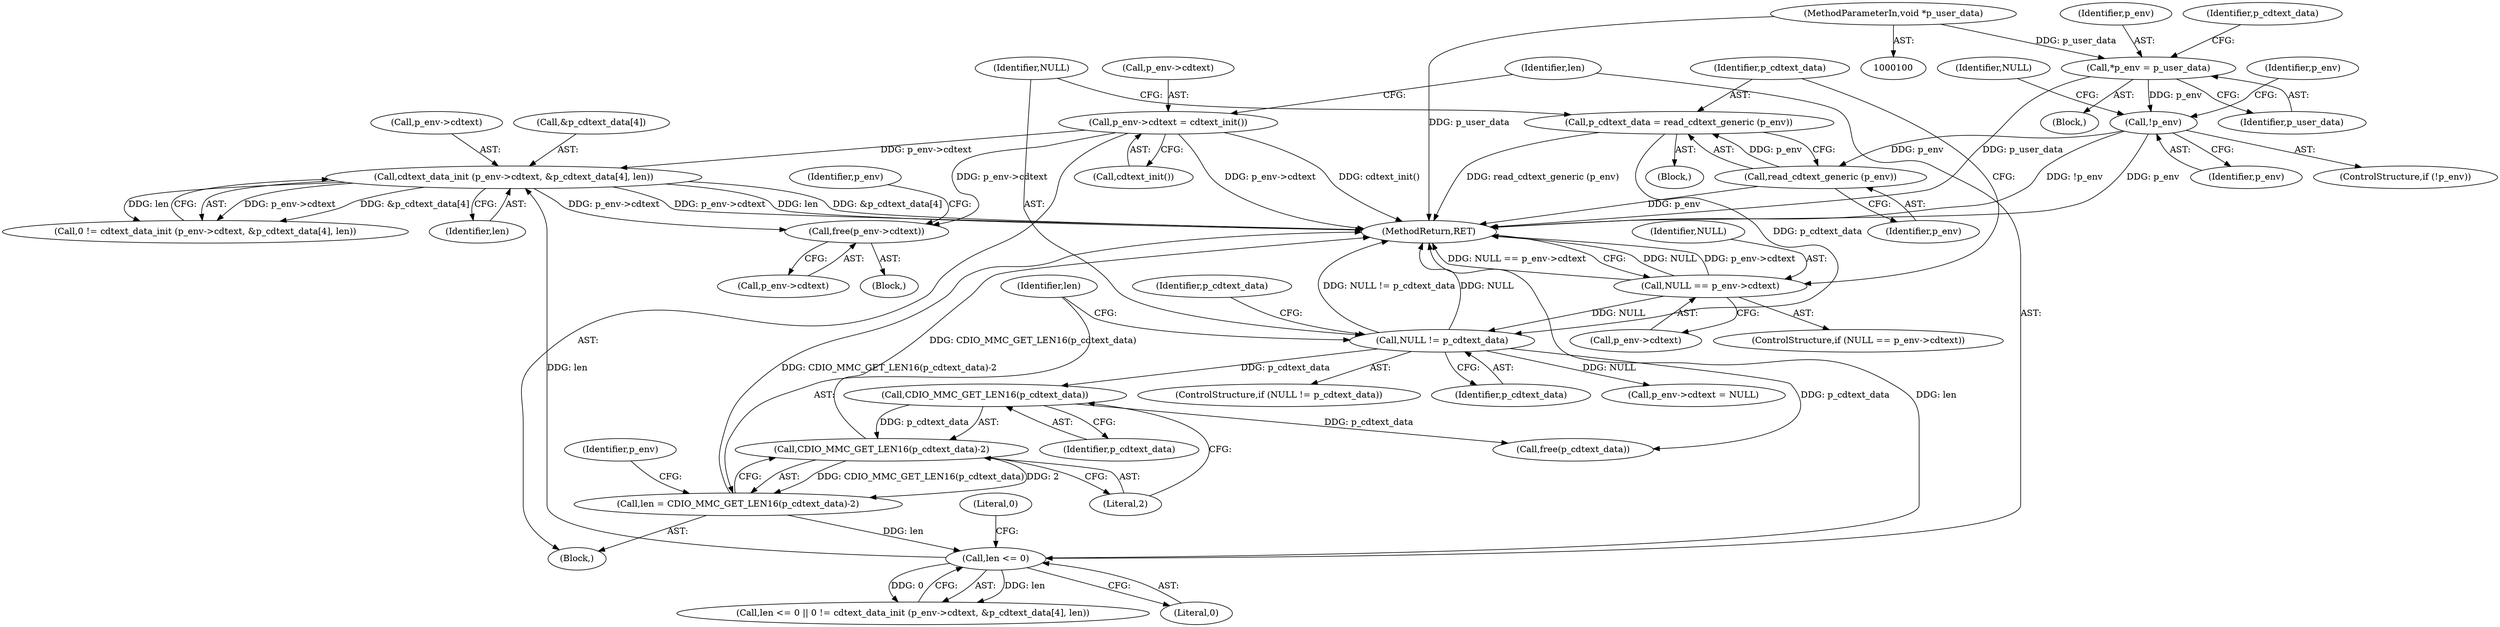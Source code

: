 digraph "0_savannah_f6f9c48fb40b8a1e8218799724b0b61a7161eb1d@API" {
"1000172" [label="(Call,free(p_env->cdtext))"];
"1000157" [label="(Call,cdtext_data_init (p_env->cdtext, &p_cdtext_data[4], len))"];
"1000145" [label="(Call,p_env->cdtext = cdtext_init())"];
"1000152" [label="(Call,len <= 0)"];
"1000139" [label="(Call,len = CDIO_MMC_GET_LEN16(p_cdtext_data)-2)"];
"1000141" [label="(Call,CDIO_MMC_GET_LEN16(p_cdtext_data)-2)"];
"1000142" [label="(Call,CDIO_MMC_GET_LEN16(p_cdtext_data))"];
"1000135" [label="(Call,NULL != p_cdtext_data)"];
"1000124" [label="(Call,NULL == p_env->cdtext)"];
"1000130" [label="(Call,p_cdtext_data = read_cdtext_generic (p_env))"];
"1000132" [label="(Call,read_cdtext_generic (p_env))"];
"1000113" [label="(Call,!p_env)"];
"1000104" [label="(Call,*p_env = p_user_data)"];
"1000101" [label="(MethodParameterIn,void *p_user_data)"];
"1000138" [label="(Block,)"];
"1000104" [label="(Call,*p_env = p_user_data)"];
"1000153" [label="(Identifier,len)"];
"1000126" [label="(Call,p_env->cdtext)"];
"1000157" [label="(Call,cdtext_data_init (p_env->cdtext, &p_cdtext_data[4], len))"];
"1000151" [label="(Call,len <= 0 || 0 != cdtext_data_init (p_env->cdtext, &p_cdtext_data[4], len))"];
"1000124" [label="(Call,NULL == p_env->cdtext)"];
"1000147" [label="(Identifier,p_env)"];
"1000172" [label="(Call,free(p_env->cdtext))"];
"1000158" [label="(Call,p_env->cdtext)"];
"1000183" [label="(MethodReturn,RET)"];
"1000114" [label="(Identifier,p_env)"];
"1000178" [label="(Identifier,p_env)"];
"1000145" [label="(Call,p_env->cdtext = cdtext_init())"];
"1000113" [label="(Call,!p_env)"];
"1000132" [label="(Call,read_cdtext_generic (p_env))"];
"1000112" [label="(ControlStructure,if (!p_env))"];
"1000130" [label="(Call,p_cdtext_data = read_cdtext_generic (p_env))"];
"1000106" [label="(Identifier,p_user_data)"];
"1000146" [label="(Call,p_env->cdtext)"];
"1000105" [label="(Identifier,p_env)"];
"1000140" [label="(Identifier,len)"];
"1000116" [label="(Identifier,NULL)"];
"1000129" [label="(Block,)"];
"1000131" [label="(Identifier,p_cdtext_data)"];
"1000176" [label="(Call,p_env->cdtext = NULL)"];
"1000101" [label="(MethodParameterIn,void *p_user_data)"];
"1000161" [label="(Call,&p_cdtext_data[4])"];
"1000137" [label="(Identifier,p_cdtext_data)"];
"1000135" [label="(Call,NULL != p_cdtext_data)"];
"1000156" [label="(Literal,0)"];
"1000102" [label="(Block,)"];
"1000136" [label="(Identifier,NULL)"];
"1000133" [label="(Identifier,p_env)"];
"1000181" [label="(Call,free(p_cdtext_data))"];
"1000149" [label="(Call,cdtext_init())"];
"1000144" [label="(Literal,2)"];
"1000119" [label="(Identifier,p_env)"];
"1000142" [label="(Call,CDIO_MMC_GET_LEN16(p_cdtext_data))"];
"1000139" [label="(Call,len = CDIO_MMC_GET_LEN16(p_cdtext_data)-2)"];
"1000109" [label="(Identifier,p_cdtext_data)"];
"1000154" [label="(Literal,0)"];
"1000155" [label="(Call,0 != cdtext_data_init (p_env->cdtext, &p_cdtext_data[4], len))"];
"1000182" [label="(Identifier,p_cdtext_data)"];
"1000123" [label="(ControlStructure,if (NULL == p_env->cdtext))"];
"1000166" [label="(Block,)"];
"1000152" [label="(Call,len <= 0)"];
"1000141" [label="(Call,CDIO_MMC_GET_LEN16(p_cdtext_data)-2)"];
"1000165" [label="(Identifier,len)"];
"1000143" [label="(Identifier,p_cdtext_data)"];
"1000125" [label="(Identifier,NULL)"];
"1000173" [label="(Call,p_env->cdtext)"];
"1000134" [label="(ControlStructure,if (NULL != p_cdtext_data))"];
"1000172" -> "1000166"  [label="AST: "];
"1000172" -> "1000173"  [label="CFG: "];
"1000173" -> "1000172"  [label="AST: "];
"1000178" -> "1000172"  [label="CFG: "];
"1000157" -> "1000172"  [label="DDG: p_env->cdtext"];
"1000145" -> "1000172"  [label="DDG: p_env->cdtext"];
"1000157" -> "1000155"  [label="AST: "];
"1000157" -> "1000165"  [label="CFG: "];
"1000158" -> "1000157"  [label="AST: "];
"1000161" -> "1000157"  [label="AST: "];
"1000165" -> "1000157"  [label="AST: "];
"1000155" -> "1000157"  [label="CFG: "];
"1000157" -> "1000183"  [label="DDG: &p_cdtext_data[4]"];
"1000157" -> "1000183"  [label="DDG: p_env->cdtext"];
"1000157" -> "1000183"  [label="DDG: len"];
"1000157" -> "1000155"  [label="DDG: p_env->cdtext"];
"1000157" -> "1000155"  [label="DDG: &p_cdtext_data[4]"];
"1000157" -> "1000155"  [label="DDG: len"];
"1000145" -> "1000157"  [label="DDG: p_env->cdtext"];
"1000152" -> "1000157"  [label="DDG: len"];
"1000145" -> "1000138"  [label="AST: "];
"1000145" -> "1000149"  [label="CFG: "];
"1000146" -> "1000145"  [label="AST: "];
"1000149" -> "1000145"  [label="AST: "];
"1000153" -> "1000145"  [label="CFG: "];
"1000145" -> "1000183"  [label="DDG: p_env->cdtext"];
"1000145" -> "1000183"  [label="DDG: cdtext_init()"];
"1000152" -> "1000151"  [label="AST: "];
"1000152" -> "1000154"  [label="CFG: "];
"1000153" -> "1000152"  [label="AST: "];
"1000154" -> "1000152"  [label="AST: "];
"1000156" -> "1000152"  [label="CFG: "];
"1000151" -> "1000152"  [label="CFG: "];
"1000152" -> "1000183"  [label="DDG: len"];
"1000152" -> "1000151"  [label="DDG: len"];
"1000152" -> "1000151"  [label="DDG: 0"];
"1000139" -> "1000152"  [label="DDG: len"];
"1000139" -> "1000138"  [label="AST: "];
"1000139" -> "1000141"  [label="CFG: "];
"1000140" -> "1000139"  [label="AST: "];
"1000141" -> "1000139"  [label="AST: "];
"1000147" -> "1000139"  [label="CFG: "];
"1000139" -> "1000183"  [label="DDG: CDIO_MMC_GET_LEN16(p_cdtext_data)-2"];
"1000141" -> "1000139"  [label="DDG: CDIO_MMC_GET_LEN16(p_cdtext_data)"];
"1000141" -> "1000139"  [label="DDG: 2"];
"1000141" -> "1000144"  [label="CFG: "];
"1000142" -> "1000141"  [label="AST: "];
"1000144" -> "1000141"  [label="AST: "];
"1000141" -> "1000183"  [label="DDG: CDIO_MMC_GET_LEN16(p_cdtext_data)"];
"1000142" -> "1000141"  [label="DDG: p_cdtext_data"];
"1000142" -> "1000143"  [label="CFG: "];
"1000143" -> "1000142"  [label="AST: "];
"1000144" -> "1000142"  [label="CFG: "];
"1000135" -> "1000142"  [label="DDG: p_cdtext_data"];
"1000142" -> "1000181"  [label="DDG: p_cdtext_data"];
"1000135" -> "1000134"  [label="AST: "];
"1000135" -> "1000137"  [label="CFG: "];
"1000136" -> "1000135"  [label="AST: "];
"1000137" -> "1000135"  [label="AST: "];
"1000140" -> "1000135"  [label="CFG: "];
"1000182" -> "1000135"  [label="CFG: "];
"1000135" -> "1000183"  [label="DDG: NULL != p_cdtext_data"];
"1000135" -> "1000183"  [label="DDG: NULL"];
"1000124" -> "1000135"  [label="DDG: NULL"];
"1000130" -> "1000135"  [label="DDG: p_cdtext_data"];
"1000135" -> "1000176"  [label="DDG: NULL"];
"1000135" -> "1000181"  [label="DDG: p_cdtext_data"];
"1000124" -> "1000123"  [label="AST: "];
"1000124" -> "1000126"  [label="CFG: "];
"1000125" -> "1000124"  [label="AST: "];
"1000126" -> "1000124"  [label="AST: "];
"1000131" -> "1000124"  [label="CFG: "];
"1000183" -> "1000124"  [label="CFG: "];
"1000124" -> "1000183"  [label="DDG: NULL"];
"1000124" -> "1000183"  [label="DDG: p_env->cdtext"];
"1000124" -> "1000183"  [label="DDG: NULL == p_env->cdtext"];
"1000130" -> "1000129"  [label="AST: "];
"1000130" -> "1000132"  [label="CFG: "];
"1000131" -> "1000130"  [label="AST: "];
"1000132" -> "1000130"  [label="AST: "];
"1000136" -> "1000130"  [label="CFG: "];
"1000130" -> "1000183"  [label="DDG: read_cdtext_generic (p_env)"];
"1000132" -> "1000130"  [label="DDG: p_env"];
"1000132" -> "1000133"  [label="CFG: "];
"1000133" -> "1000132"  [label="AST: "];
"1000132" -> "1000183"  [label="DDG: p_env"];
"1000113" -> "1000132"  [label="DDG: p_env"];
"1000113" -> "1000112"  [label="AST: "];
"1000113" -> "1000114"  [label="CFG: "];
"1000114" -> "1000113"  [label="AST: "];
"1000116" -> "1000113"  [label="CFG: "];
"1000119" -> "1000113"  [label="CFG: "];
"1000113" -> "1000183"  [label="DDG: p_env"];
"1000113" -> "1000183"  [label="DDG: !p_env"];
"1000104" -> "1000113"  [label="DDG: p_env"];
"1000104" -> "1000102"  [label="AST: "];
"1000104" -> "1000106"  [label="CFG: "];
"1000105" -> "1000104"  [label="AST: "];
"1000106" -> "1000104"  [label="AST: "];
"1000109" -> "1000104"  [label="CFG: "];
"1000104" -> "1000183"  [label="DDG: p_user_data"];
"1000101" -> "1000104"  [label="DDG: p_user_data"];
"1000101" -> "1000100"  [label="AST: "];
"1000101" -> "1000183"  [label="DDG: p_user_data"];
}
